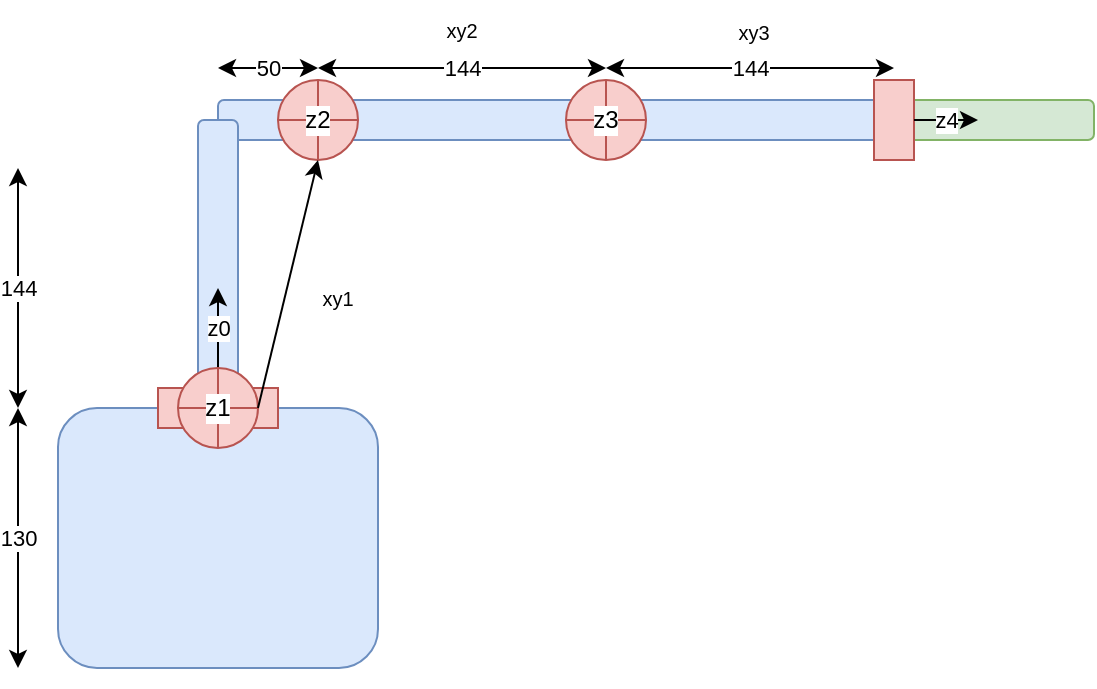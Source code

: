 <mxfile version="22.1.21" type="device" pages="4">
  <diagram name="Robot inicial" id="Ny4vs3DGVAd-yfsMKJ4n">
    <mxGraphModel dx="568" dy="332" grid="1" gridSize="10" guides="1" tooltips="1" connect="1" arrows="1" fold="1" page="1" pageScale="1" pageWidth="1100" pageHeight="850" math="0" shadow="0">
      <root>
        <mxCell id="qbFUbUMw8g4eD7Utf5S0-0" />
        <mxCell id="qbFUbUMw8g4eD7Utf5S0-1" parent="qbFUbUMw8g4eD7Utf5S0-0" />
        <mxCell id="qbFUbUMw8g4eD7Utf5S0-2" value="" style="rounded=1;whiteSpace=wrap;html=1;fillColor=#dae8fc;strokeColor=#6c8ebf;" parent="qbFUbUMw8g4eD7Utf5S0-1" vertex="1">
          <mxGeometry x="400" y="276" width="50" height="20" as="geometry" />
        </mxCell>
        <mxCell id="qbFUbUMw8g4eD7Utf5S0-3" value="" style="rounded=1;whiteSpace=wrap;html=1;fillColor=#dae8fc;strokeColor=#6c8ebf;" parent="qbFUbUMw8g4eD7Utf5S0-1" vertex="1">
          <mxGeometry x="390" y="286" width="20" height="144" as="geometry" />
        </mxCell>
        <mxCell id="qbFUbUMw8g4eD7Utf5S0-4" value="" style="rounded=1;whiteSpace=wrap;html=1;fillColor=#d5e8d4;strokeColor=#82b366;" parent="qbFUbUMw8g4eD7Utf5S0-1" vertex="1">
          <mxGeometry x="738" y="276" width="100" height="20" as="geometry" />
        </mxCell>
        <mxCell id="qbFUbUMw8g4eD7Utf5S0-5" value="" style="rounded=1;whiteSpace=wrap;html=1;fillColor=#dae8fc;strokeColor=#6c8ebf;" parent="qbFUbUMw8g4eD7Utf5S0-1" vertex="1">
          <mxGeometry x="450" y="276" width="144" height="20" as="geometry" />
        </mxCell>
        <mxCell id="qbFUbUMw8g4eD7Utf5S0-6" value="" style="rounded=1;whiteSpace=wrap;html=1;fillColor=#dae8fc;strokeColor=#6c8ebf;" parent="qbFUbUMw8g4eD7Utf5S0-1" vertex="1">
          <mxGeometry x="320" y="430" width="160" height="130" as="geometry" />
        </mxCell>
        <mxCell id="qbFUbUMw8g4eD7Utf5S0-7" value="" style="rounded=0;whiteSpace=wrap;html=1;fillColor=#f8cecc;strokeColor=#b85450;" parent="qbFUbUMw8g4eD7Utf5S0-1" vertex="1">
          <mxGeometry x="370" y="420" width="60" height="20" as="geometry" />
        </mxCell>
        <mxCell id="qbFUbUMw8g4eD7Utf5S0-8" value="" style="rounded=1;whiteSpace=wrap;html=1;fillColor=#dae8fc;strokeColor=#6c8ebf;" parent="qbFUbUMw8g4eD7Utf5S0-1" vertex="1">
          <mxGeometry x="594" y="276" width="144" height="20" as="geometry" />
        </mxCell>
        <mxCell id="qbFUbUMw8g4eD7Utf5S0-9" value="" style="rounded=0;whiteSpace=wrap;html=1;fillColor=#f8cecc;strokeColor=#b85450;" parent="qbFUbUMw8g4eD7Utf5S0-1" vertex="1">
          <mxGeometry x="728" y="266" width="20" height="40" as="geometry" />
        </mxCell>
        <mxCell id="qbFUbUMw8g4eD7Utf5S0-10" value="z0" style="endArrow=classic;html=1;rounded=0;" parent="qbFUbUMw8g4eD7Utf5S0-1" edge="1">
          <mxGeometry width="50" height="50" relative="1" as="geometry">
            <mxPoint x="400" y="410" as="sourcePoint" />
            <mxPoint x="400" y="370" as="targetPoint" />
          </mxGeometry>
        </mxCell>
        <mxCell id="qbFUbUMw8g4eD7Utf5S0-11" value="130" style="endArrow=classic;startArrow=classic;html=1;rounded=0;" parent="qbFUbUMw8g4eD7Utf5S0-1" edge="1">
          <mxGeometry width="50" height="50" relative="1" as="geometry">
            <mxPoint x="300" y="560" as="sourcePoint" />
            <mxPoint x="300" y="430" as="targetPoint" />
          </mxGeometry>
        </mxCell>
        <mxCell id="qbFUbUMw8g4eD7Utf5S0-12" value="144" style="endArrow=classic;startArrow=classic;html=1;rounded=0;" parent="qbFUbUMw8g4eD7Utf5S0-1" edge="1">
          <mxGeometry width="50" height="50" relative="1" as="geometry">
            <mxPoint x="300" y="430" as="sourcePoint" />
            <mxPoint x="300" y="310" as="targetPoint" />
          </mxGeometry>
        </mxCell>
        <mxCell id="qbFUbUMw8g4eD7Utf5S0-13" value="50" style="endArrow=classic;startArrow=classic;html=1;rounded=0;" parent="qbFUbUMw8g4eD7Utf5S0-1" edge="1">
          <mxGeometry width="50" height="50" relative="1" as="geometry">
            <mxPoint x="400" y="260" as="sourcePoint" />
            <mxPoint x="450" y="260" as="targetPoint" />
          </mxGeometry>
        </mxCell>
        <mxCell id="qbFUbUMw8g4eD7Utf5S0-14" value="144" style="endArrow=classic;startArrow=classic;html=1;rounded=0;" parent="qbFUbUMw8g4eD7Utf5S0-1" edge="1">
          <mxGeometry width="50" height="50" relative="1" as="geometry">
            <mxPoint x="450" y="260" as="sourcePoint" />
            <mxPoint x="594" y="260" as="targetPoint" />
          </mxGeometry>
        </mxCell>
        <mxCell id="qbFUbUMw8g4eD7Utf5S0-15" value="z4" style="endArrow=classic;html=1;rounded=0;exitX=1;exitY=0.5;exitDx=0;exitDy=0;" parent="qbFUbUMw8g4eD7Utf5S0-1" source="qbFUbUMw8g4eD7Utf5S0-9" edge="1">
          <mxGeometry width="50" height="50" relative="1" as="geometry">
            <mxPoint x="740" y="286" as="sourcePoint" />
            <mxPoint x="780" y="286" as="targetPoint" />
            <Array as="points" />
          </mxGeometry>
        </mxCell>
        <mxCell id="qbFUbUMw8g4eD7Utf5S0-16" value="z1" style="shape=orEllipse;perimeter=ellipsePerimeter;whiteSpace=wrap;html=1;backgroundOutline=1;fillColor=#f8cecc;strokeColor=#b85450;labelBackgroundColor=default;" parent="qbFUbUMw8g4eD7Utf5S0-1" vertex="1">
          <mxGeometry x="380" y="410" width="40" height="40" as="geometry" />
        </mxCell>
        <mxCell id="qbFUbUMw8g4eD7Utf5S0-17" value="z2" style="shape=orEllipse;perimeter=ellipsePerimeter;whiteSpace=wrap;html=1;backgroundOutline=1;fillColor=#f8cecc;strokeColor=#b85450;labelBackgroundColor=default;" parent="qbFUbUMw8g4eD7Utf5S0-1" vertex="1">
          <mxGeometry x="430" y="266" width="40" height="40" as="geometry" />
        </mxCell>
        <mxCell id="qbFUbUMw8g4eD7Utf5S0-18" value="z3" style="shape=orEllipse;perimeter=ellipsePerimeter;whiteSpace=wrap;html=1;backgroundOutline=1;fillColor=#f8cecc;strokeColor=#b85450;labelBackgroundColor=default;" parent="qbFUbUMw8g4eD7Utf5S0-1" vertex="1">
          <mxGeometry x="574" y="266" width="40" height="40" as="geometry" />
        </mxCell>
        <mxCell id="qbFUbUMw8g4eD7Utf5S0-21" value="144" style="endArrow=classic;startArrow=classic;html=1;rounded=0;endFill=1;startFill=1;" parent="qbFUbUMw8g4eD7Utf5S0-1" edge="1">
          <mxGeometry width="50" height="50" relative="1" as="geometry">
            <mxPoint x="594" y="260" as="sourcePoint" />
            <mxPoint x="738" y="260" as="targetPoint" />
          </mxGeometry>
        </mxCell>
        <mxCell id="3vfzfne6z-942LUkgVs6-2" value="" style="endArrow=classic;html=1;rounded=0;exitX=1;exitY=0.5;exitDx=0;exitDy=0;entryX=0.5;entryY=1;entryDx=0;entryDy=0;" parent="qbFUbUMw8g4eD7Utf5S0-1" edge="1" target="qbFUbUMw8g4eD7Utf5S0-17" source="qbFUbUMw8g4eD7Utf5S0-16">
          <mxGeometry width="50" height="50" relative="1" as="geometry">
            <mxPoint x="450" y="430" as="sourcePoint" />
            <mxPoint x="450" y="310" as="targetPoint" />
          </mxGeometry>
        </mxCell>
        <mxCell id="3vfzfne6z-942LUkgVs6-4" value="&lt;font style=&quot;font-size: 10px;&quot;&gt;xy1&lt;/font&gt;" style="text;html=1;align=center;verticalAlign=middle;whiteSpace=wrap;rounded=0;" parent="qbFUbUMw8g4eD7Utf5S0-1" vertex="1">
          <mxGeometry x="430" y="360" width="60" height="30" as="geometry" />
        </mxCell>
        <mxCell id="3vfzfne6z-942LUkgVs6-5" value="&lt;font style=&quot;font-size: 10px;&quot;&gt;xy2&lt;/font&gt;" style="text;html=1;align=center;verticalAlign=middle;whiteSpace=wrap;rounded=0;" parent="qbFUbUMw8g4eD7Utf5S0-1" vertex="1">
          <mxGeometry x="492" y="226" width="60" height="30" as="geometry" />
        </mxCell>
        <mxCell id="3vfzfne6z-942LUkgVs6-6" value="&lt;font style=&quot;font-size: 10px;&quot;&gt;xy3&lt;/font&gt;" style="text;html=1;align=center;verticalAlign=middle;whiteSpace=wrap;rounded=0;" parent="qbFUbUMw8g4eD7Utf5S0-1" vertex="1">
          <mxGeometry x="638" y="227" width="60" height="30" as="geometry" />
        </mxCell>
      </root>
    </mxGraphModel>
  </diagram>
  <diagram name="Robot Modelo" id="JLq60dZEtEeXuQgpwOKY">
    <mxGraphModel dx="811" dy="474" grid="1" gridSize="10" guides="1" tooltips="1" connect="1" arrows="1" fold="1" page="1" pageScale="1" pageWidth="1100" pageHeight="850" math="0" shadow="0">
      <root>
        <mxCell id="emqvxlYwTOZ11juxNe8C-0" />
        <mxCell id="emqvxlYwTOZ11juxNe8C-1" parent="emqvxlYwTOZ11juxNe8C-0" />
        <mxCell id="emqvxlYwTOZ11juxNe8C-2" value="" style="rounded=1;whiteSpace=wrap;html=1;fillColor=#dae8fc;strokeColor=#6c8ebf;" parent="emqvxlYwTOZ11juxNe8C-1" vertex="1">
          <mxGeometry x="400" y="276" width="50" height="20" as="geometry" />
        </mxCell>
        <mxCell id="emqvxlYwTOZ11juxNe8C-3" value="" style="rounded=1;whiteSpace=wrap;html=1;fillColor=#dae8fc;strokeColor=#6c8ebf;" parent="emqvxlYwTOZ11juxNe8C-1" vertex="1">
          <mxGeometry x="390" y="286" width="20" height="144" as="geometry" />
        </mxCell>
        <mxCell id="emqvxlYwTOZ11juxNe8C-4" value="" style="rounded=1;whiteSpace=wrap;html=1;fillColor=#d5e8d4;strokeColor=#82b366;" parent="emqvxlYwTOZ11juxNe8C-1" vertex="1">
          <mxGeometry x="738" y="276" width="100" height="20" as="geometry" />
        </mxCell>
        <mxCell id="emqvxlYwTOZ11juxNe8C-5" value="" style="rounded=1;whiteSpace=wrap;html=1;fillColor=#dae8fc;strokeColor=#6c8ebf;" parent="emqvxlYwTOZ11juxNe8C-1" vertex="1">
          <mxGeometry x="450" y="276" width="144" height="20" as="geometry" />
        </mxCell>
        <mxCell id="emqvxlYwTOZ11juxNe8C-6" value="" style="rounded=1;whiteSpace=wrap;html=1;fillColor=#dae8fc;strokeColor=#6c8ebf;" parent="emqvxlYwTOZ11juxNe8C-1" vertex="1">
          <mxGeometry x="320" y="430" width="160" height="130" as="geometry" />
        </mxCell>
        <mxCell id="emqvxlYwTOZ11juxNe8C-7" value="" style="rounded=0;whiteSpace=wrap;html=1;fillColor=#f8cecc;strokeColor=#b85450;" parent="emqvxlYwTOZ11juxNe8C-1" vertex="1">
          <mxGeometry x="370" y="420" width="60" height="20" as="geometry" />
        </mxCell>
        <mxCell id="emqvxlYwTOZ11juxNe8C-8" value="" style="rounded=1;whiteSpace=wrap;html=1;fillColor=#dae8fc;strokeColor=#6c8ebf;" parent="emqvxlYwTOZ11juxNe8C-1" vertex="1">
          <mxGeometry x="594" y="276" width="144" height="20" as="geometry" />
        </mxCell>
        <mxCell id="emqvxlYwTOZ11juxNe8C-9" value="" style="rounded=0;whiteSpace=wrap;html=1;fillColor=#f8cecc;strokeColor=#b85450;" parent="emqvxlYwTOZ11juxNe8C-1" vertex="1">
          <mxGeometry x="728" y="266" width="20" height="40" as="geometry" />
        </mxCell>
        <mxCell id="emqvxlYwTOZ11juxNe8C-10" value="z0" style="endArrow=classic;html=1;rounded=0;" parent="emqvxlYwTOZ11juxNe8C-1" edge="1">
          <mxGeometry width="50" height="50" relative="1" as="geometry">
            <mxPoint x="400" y="410" as="sourcePoint" />
            <mxPoint x="400" y="370" as="targetPoint" />
          </mxGeometry>
        </mxCell>
        <mxCell id="emqvxlYwTOZ11juxNe8C-11" value="130" style="endArrow=classic;startArrow=classic;html=1;rounded=0;" parent="emqvxlYwTOZ11juxNe8C-1" edge="1">
          <mxGeometry width="50" height="50" relative="1" as="geometry">
            <mxPoint x="300" y="560" as="sourcePoint" />
            <mxPoint x="300" y="430" as="targetPoint" />
          </mxGeometry>
        </mxCell>
        <mxCell id="emqvxlYwTOZ11juxNe8C-12" value="144" style="endArrow=classic;startArrow=classic;html=1;rounded=0;" parent="emqvxlYwTOZ11juxNe8C-1" edge="1">
          <mxGeometry width="50" height="50" relative="1" as="geometry">
            <mxPoint x="300" y="430" as="sourcePoint" />
            <mxPoint x="300" y="310" as="targetPoint" />
          </mxGeometry>
        </mxCell>
        <mxCell id="emqvxlYwTOZ11juxNe8C-13" value="50" style="endArrow=classic;startArrow=classic;html=1;rounded=0;" parent="emqvxlYwTOZ11juxNe8C-1" edge="1">
          <mxGeometry width="50" height="50" relative="1" as="geometry">
            <mxPoint x="400" y="260" as="sourcePoint" />
            <mxPoint x="450" y="260" as="targetPoint" />
          </mxGeometry>
        </mxCell>
        <mxCell id="emqvxlYwTOZ11juxNe8C-14" value="144" style="endArrow=classic;startArrow=classic;html=1;rounded=0;" parent="emqvxlYwTOZ11juxNe8C-1" edge="1">
          <mxGeometry width="50" height="50" relative="1" as="geometry">
            <mxPoint x="450" y="260" as="sourcePoint" />
            <mxPoint x="594" y="260" as="targetPoint" />
          </mxGeometry>
        </mxCell>
        <mxCell id="emqvxlYwTOZ11juxNe8C-16" value="z4" style="endArrow=classic;html=1;rounded=0;exitX=1;exitY=0.5;exitDx=0;exitDy=0;" parent="emqvxlYwTOZ11juxNe8C-1" source="emqvxlYwTOZ11juxNe8C-9" edge="1">
          <mxGeometry width="50" height="50" relative="1" as="geometry">
            <mxPoint x="740" y="286" as="sourcePoint" />
            <mxPoint x="780" y="286" as="targetPoint" />
            <Array as="points" />
          </mxGeometry>
        </mxCell>
        <mxCell id="emqvxlYwTOZ11juxNe8C-17" value="z1" style="shape=orEllipse;perimeter=ellipsePerimeter;whiteSpace=wrap;html=1;backgroundOutline=1;fillColor=#f8cecc;strokeColor=#b85450;labelBackgroundColor=default;" parent="emqvxlYwTOZ11juxNe8C-1" vertex="1">
          <mxGeometry x="380" y="410" width="40" height="40" as="geometry" />
        </mxCell>
        <mxCell id="emqvxlYwTOZ11juxNe8C-18" value="z2" style="shape=orEllipse;perimeter=ellipsePerimeter;whiteSpace=wrap;html=1;backgroundOutline=1;fillColor=#f8cecc;strokeColor=#b85450;labelBackgroundColor=default;" parent="emqvxlYwTOZ11juxNe8C-1" vertex="1">
          <mxGeometry x="430" y="266" width="40" height="40" as="geometry" />
        </mxCell>
        <mxCell id="emqvxlYwTOZ11juxNe8C-19" value="z3" style="shape=orEllipse;perimeter=ellipsePerimeter;whiteSpace=wrap;html=1;backgroundOutline=1;fillColor=#f8cecc;strokeColor=#b85450;labelBackgroundColor=default;" parent="emqvxlYwTOZ11juxNe8C-1" vertex="1">
          <mxGeometry x="574" y="266" width="40" height="40" as="geometry" />
        </mxCell>
        <mxCell id="MKcAdbZc0ZUTMHucmN8z-0" value="T1" style="endArrow=none;html=1;rounded=0;exitX=0.502;exitY=0.495;exitDx=0;exitDy=0;exitPerimeter=0;entryX=0.498;entryY=0.495;entryDx=0;entryDy=0;entryPerimeter=0;" parent="emqvxlYwTOZ11juxNe8C-1" source="emqvxlYwTOZ11juxNe8C-17" target="emqvxlYwTOZ11juxNe8C-18" edge="1">
          <mxGeometry width="50" height="50" relative="1" as="geometry">
            <mxPoint x="490" y="420" as="sourcePoint" />
            <mxPoint x="580" y="420" as="targetPoint" />
          </mxGeometry>
        </mxCell>
        <mxCell id="JJ2KJQA7IF1ZhLUbpcBQ-0" value="A1 = sqrt(144^2+50^2)" style="endArrow=blockThin;html=1;rounded=0;exitX=0.502;exitY=0.495;exitDx=0;exitDy=0;exitPerimeter=0;entryX=0.498;entryY=0.495;entryDx=0;entryDy=0;entryPerimeter=0;startArrow=blockThin;startFill=1;endFill=1;" parent="emqvxlYwTOZ11juxNe8C-1" edge="1">
          <mxGeometry x="0.193" y="-61" width="50" height="50" relative="1" as="geometry">
            <mxPoint x="413" y="436" as="sourcePoint" />
            <mxPoint x="463" y="292" as="targetPoint" />
            <mxPoint as="offset" />
          </mxGeometry>
        </mxCell>
        <mxCell id="dUwF36JrPIe3rAWJK66I-0" value="144" style="endArrow=classic;startArrow=classic;html=1;rounded=0;endFill=1;startFill=1;" parent="emqvxlYwTOZ11juxNe8C-1" edge="1">
          <mxGeometry width="50" height="50" relative="1" as="geometry">
            <mxPoint x="594" y="260" as="sourcePoint" />
            <mxPoint x="738" y="260" as="targetPoint" />
          </mxGeometry>
        </mxCell>
      </root>
    </mxGraphModel>
  </diagram>
  <diagram name="Robot extendido" id="0PknV8slN1T9c9Iy5URj">
    <mxGraphModel dx="1420" dy="830" grid="1" gridSize="10" guides="1" tooltips="1" connect="1" arrows="1" fold="1" page="1" pageScale="1" pageWidth="1100" pageHeight="850" math="0" shadow="0">
      <root>
        <mxCell id="rxWHiTYlrlsDjyi4Nc8P-0" />
        <mxCell id="rxWHiTYlrlsDjyi4Nc8P-1" parent="rxWHiTYlrlsDjyi4Nc8P-0" />
        <mxCell id="rxWHiTYlrlsDjyi4Nc8P-2" value="" style="rounded=1;whiteSpace=wrap;html=1;fillColor=#dae8fc;strokeColor=#6c8ebf;direction=south;" parent="rxWHiTYlrlsDjyi4Nc8P-1" vertex="1">
          <mxGeometry x="534" y="430" width="20" height="50" as="geometry" />
        </mxCell>
        <mxCell id="rxWHiTYlrlsDjyi4Nc8P-3" value="" style="rounded=1;whiteSpace=wrap;html=1;fillColor=#dae8fc;strokeColor=#6c8ebf;direction=south;" parent="rxWHiTYlrlsDjyi4Nc8P-1" vertex="1">
          <mxGeometry x="400" y="420" width="144" height="20" as="geometry" />
        </mxCell>
        <mxCell id="rxWHiTYlrlsDjyi4Nc8P-4" value="" style="rounded=1;whiteSpace=wrap;html=1;fillColor=#d5e8d4;strokeColor=#82b366;" parent="rxWHiTYlrlsDjyi4Nc8P-1" vertex="1">
          <mxGeometry x="832" y="470" width="100" height="20" as="geometry" />
        </mxCell>
        <mxCell id="rxWHiTYlrlsDjyi4Nc8P-5" value="" style="rounded=1;whiteSpace=wrap;html=1;fillColor=#dae8fc;strokeColor=#6c8ebf;" parent="rxWHiTYlrlsDjyi4Nc8P-1" vertex="1">
          <mxGeometry x="544" y="470" width="144" height="20" as="geometry" />
        </mxCell>
        <mxCell id="rxWHiTYlrlsDjyi4Nc8P-6" value="" style="rounded=1;whiteSpace=wrap;html=1;fillColor=#dae8fc;strokeColor=#6c8ebf;" parent="rxWHiTYlrlsDjyi4Nc8P-1" vertex="1">
          <mxGeometry x="320" y="430" width="160" height="130" as="geometry" />
        </mxCell>
        <mxCell id="rxWHiTYlrlsDjyi4Nc8P-7" value="" style="rounded=0;whiteSpace=wrap;html=1;fillColor=#f8cecc;strokeColor=#b85450;" parent="rxWHiTYlrlsDjyi4Nc8P-1" vertex="1">
          <mxGeometry x="370" y="420" width="60" height="20" as="geometry" />
        </mxCell>
        <mxCell id="rxWHiTYlrlsDjyi4Nc8P-8" value="" style="rounded=1;whiteSpace=wrap;html=1;fillColor=#dae8fc;strokeColor=#6c8ebf;" parent="rxWHiTYlrlsDjyi4Nc8P-1" vertex="1">
          <mxGeometry x="688" y="470" width="144" height="20" as="geometry" />
        </mxCell>
        <mxCell id="rxWHiTYlrlsDjyi4Nc8P-9" value="" style="rounded=0;whiteSpace=wrap;html=1;fillColor=#f8cecc;strokeColor=#b85450;" parent="rxWHiTYlrlsDjyi4Nc8P-1" vertex="1">
          <mxGeometry x="822" y="460" width="20" height="40" as="geometry" />
        </mxCell>
        <mxCell id="rxWHiTYlrlsDjyi4Nc8P-10" value="z0" style="endArrow=classic;html=1;rounded=0;" parent="rxWHiTYlrlsDjyi4Nc8P-1" edge="1">
          <mxGeometry width="50" height="50" relative="1" as="geometry">
            <mxPoint x="400" y="410" as="sourcePoint" />
            <mxPoint x="400" y="370" as="targetPoint" />
          </mxGeometry>
        </mxCell>
        <mxCell id="rxWHiTYlrlsDjyi4Nc8P-12" value="144" style="endArrow=classic;startArrow=classic;html=1;rounded=0;" parent="rxWHiTYlrlsDjyi4Nc8P-1" edge="1">
          <mxGeometry width="50" height="50" relative="1" as="geometry">
            <mxPoint x="400" y="400" as="sourcePoint" />
            <mxPoint x="544" y="400" as="targetPoint" />
          </mxGeometry>
        </mxCell>
        <mxCell id="rxWHiTYlrlsDjyi4Nc8P-13" value="50" style="endArrow=classic;startArrow=classic;html=1;rounded=0;" parent="rxWHiTYlrlsDjyi4Nc8P-1" edge="1">
          <mxGeometry width="50" height="50" relative="1" as="geometry">
            <mxPoint x="574" y="480" as="sourcePoint" />
            <mxPoint x="574" y="430" as="targetPoint" />
          </mxGeometry>
        </mxCell>
        <mxCell id="rxWHiTYlrlsDjyi4Nc8P-16" value="z1" style="shape=orEllipse;perimeter=ellipsePerimeter;whiteSpace=wrap;html=1;backgroundOutline=1;fillColor=#f8cecc;strokeColor=#b85450;labelBackgroundColor=default;" parent="rxWHiTYlrlsDjyi4Nc8P-1" vertex="1">
          <mxGeometry x="380" y="410" width="40" height="40" as="geometry" />
        </mxCell>
        <mxCell id="rxWHiTYlrlsDjyi4Nc8P-17" value="z2" style="shape=orEllipse;perimeter=ellipsePerimeter;whiteSpace=wrap;html=1;backgroundOutline=1;fillColor=#f8cecc;strokeColor=#b85450;labelBackgroundColor=default;" parent="rxWHiTYlrlsDjyi4Nc8P-1" vertex="1">
          <mxGeometry x="524" y="460" width="40" height="40" as="geometry" />
        </mxCell>
        <mxCell id="rxWHiTYlrlsDjyi4Nc8P-18" value="" style="shape=orEllipse;perimeter=ellipsePerimeter;whiteSpace=wrap;html=1;backgroundOutline=1;fillColor=#f8cecc;strokeColor=#b85450;labelBackgroundColor=default;" parent="rxWHiTYlrlsDjyi4Nc8P-1" vertex="1">
          <mxGeometry x="668" y="460" width="40" height="40" as="geometry" />
        </mxCell>
        <mxCell id="rxWHiTYlrlsDjyi4Nc8P-19" value="T1" style="endArrow=none;html=1;rounded=0;exitX=0.502;exitY=0.495;exitDx=0;exitDy=0;exitPerimeter=0;entryX=0.498;entryY=0.495;entryDx=0;entryDy=0;entryPerimeter=0;" parent="rxWHiTYlrlsDjyi4Nc8P-1" source="rxWHiTYlrlsDjyi4Nc8P-16" target="rxWHiTYlrlsDjyi4Nc8P-17" edge="1">
          <mxGeometry width="50" height="50" relative="1" as="geometry">
            <mxPoint x="490" y="420" as="sourcePoint" />
            <mxPoint x="580" y="420" as="targetPoint" />
          </mxGeometry>
        </mxCell>
        <mxCell id="OyIT9SRn1_gmPi26Dz-v-0" value="A1" style="endArrow=none;html=1;rounded=0;exitX=0.502;exitY=0.495;exitDx=0;exitDy=0;exitPerimeter=0;entryX=0.498;entryY=0.495;entryDx=0;entryDy=0;entryPerimeter=0;" parent="rxWHiTYlrlsDjyi4Nc8P-1" edge="1">
          <mxGeometry width="50" height="50" relative="1" as="geometry">
            <mxPoint x="400" y="450" as="sourcePoint" />
            <mxPoint x="544" y="500" as="targetPoint" />
          </mxGeometry>
        </mxCell>
        <mxCell id="OyIT9SRn1_gmPi26Dz-v-1" value="" style="endArrow=none;dashed=1;html=1;dashPattern=1 3;strokeWidth=2;rounded=0;exitX=0.504;exitY=0.5;exitDx=0;exitDy=0;exitPerimeter=0;" parent="rxWHiTYlrlsDjyi4Nc8P-1" source="rxWHiTYlrlsDjyi4Nc8P-16" edge="1">
          <mxGeometry width="50" height="50" relative="1" as="geometry">
            <mxPoint x="610" y="350" as="sourcePoint" />
            <mxPoint x="640" y="430" as="targetPoint" />
          </mxGeometry>
        </mxCell>
        <mxCell id="OyIT9SRn1_gmPi26Dz-v-2" value="O1min" style="endArrow=none;html=1;rounded=0;strokeColor=default;curved=1;" parent="rxWHiTYlrlsDjyi4Nc8P-1" edge="1">
          <mxGeometry width="50" height="50" relative="1" as="geometry">
            <mxPoint x="490" y="460" as="sourcePoint" />
            <mxPoint x="500" y="430" as="targetPoint" />
            <Array as="points">
              <mxPoint x="500" y="450" />
            </Array>
          </mxGeometry>
        </mxCell>
      </root>
    </mxGraphModel>
  </diagram>
  <diagram name="Robot contraido" id="M0ph3BRO7jmvb6QjSnYe">
    <mxGraphModel dx="1420" dy="830" grid="1" gridSize="10" guides="1" tooltips="1" connect="1" arrows="1" fold="1" page="1" pageScale="1" pageWidth="1100" pageHeight="850" math="0" shadow="0">
      <root>
        <mxCell id="M7VPLjR3g-nJ-GxLjkU4-0" />
        <mxCell id="M7VPLjR3g-nJ-GxLjkU4-1" parent="M7VPLjR3g-nJ-GxLjkU4-0" />
        <mxCell id="M7VPLjR3g-nJ-GxLjkU4-6" value="" style="rounded=1;whiteSpace=wrap;html=1;fillColor=#dae8fc;strokeColor=#6c8ebf;" parent="M7VPLjR3g-nJ-GxLjkU4-1" vertex="1">
          <mxGeometry x="320" y="430" width="160" height="130" as="geometry" />
        </mxCell>
        <mxCell id="M7VPLjR3g-nJ-GxLjkU4-2" value="" style="rounded=1;whiteSpace=wrap;html=1;fillColor=#dae8fc;strokeColor=#6c8ebf;direction=south;" parent="M7VPLjR3g-nJ-GxLjkU4-1" vertex="1">
          <mxGeometry x="246" y="380" width="20" height="50" as="geometry" />
        </mxCell>
        <mxCell id="M7VPLjR3g-nJ-GxLjkU4-3" value="" style="rounded=1;whiteSpace=wrap;html=1;fillColor=#dae8fc;strokeColor=#6c8ebf;direction=north;" parent="M7VPLjR3g-nJ-GxLjkU4-1" vertex="1">
          <mxGeometry x="256" y="420" width="144" height="20" as="geometry" />
        </mxCell>
        <mxCell id="M7VPLjR3g-nJ-GxLjkU4-4" value="" style="rounded=1;whiteSpace=wrap;html=1;fillColor=#d5e8d4;strokeColor=#82b366;" parent="M7VPLjR3g-nJ-GxLjkU4-1" vertex="1">
          <mxGeometry x="544" y="370" width="100" height="20" as="geometry" />
        </mxCell>
        <mxCell id="M7VPLjR3g-nJ-GxLjkU4-5" value="" style="rounded=1;whiteSpace=wrap;html=1;fillColor=#dae8fc;strokeColor=#6c8ebf;" parent="M7VPLjR3g-nJ-GxLjkU4-1" vertex="1">
          <mxGeometry x="256" y="370" width="144" height="20" as="geometry" />
        </mxCell>
        <mxCell id="M7VPLjR3g-nJ-GxLjkU4-7" value="" style="rounded=0;whiteSpace=wrap;html=1;fillColor=#f8cecc;strokeColor=#b85450;" parent="M7VPLjR3g-nJ-GxLjkU4-1" vertex="1">
          <mxGeometry x="370" y="420" width="60" height="20" as="geometry" />
        </mxCell>
        <mxCell id="M7VPLjR3g-nJ-GxLjkU4-8" value="" style="rounded=1;whiteSpace=wrap;html=1;fillColor=#dae8fc;strokeColor=#6c8ebf;" parent="M7VPLjR3g-nJ-GxLjkU4-1" vertex="1">
          <mxGeometry x="400" y="370" width="144" height="20" as="geometry" />
        </mxCell>
        <mxCell id="M7VPLjR3g-nJ-GxLjkU4-9" value="" style="rounded=0;whiteSpace=wrap;html=1;fillColor=#f8cecc;strokeColor=#b85450;" parent="M7VPLjR3g-nJ-GxLjkU4-1" vertex="1">
          <mxGeometry x="534" y="360" width="20" height="40" as="geometry" />
        </mxCell>
        <mxCell id="M7VPLjR3g-nJ-GxLjkU4-13" value="50" style="endArrow=classic;startArrow=classic;html=1;rounded=0;" parent="M7VPLjR3g-nJ-GxLjkU4-1" edge="1">
          <mxGeometry width="50" height="50" relative="1" as="geometry">
            <mxPoint x="230" y="430" as="sourcePoint" />
            <mxPoint x="230" y="380" as="targetPoint" />
          </mxGeometry>
        </mxCell>
        <mxCell id="M7VPLjR3g-nJ-GxLjkU4-14" value="144" style="endArrow=classic;startArrow=classic;html=1;rounded=0;" parent="M7VPLjR3g-nJ-GxLjkU4-1" edge="1">
          <mxGeometry width="50" height="50" relative="1" as="geometry">
            <mxPoint x="256" y="460" as="sourcePoint" />
            <mxPoint x="400" y="460" as="targetPoint" />
          </mxGeometry>
        </mxCell>
        <mxCell id="M7VPLjR3g-nJ-GxLjkU4-16" value="z1" style="shape=orEllipse;perimeter=ellipsePerimeter;whiteSpace=wrap;html=1;backgroundOutline=1;fillColor=#f8cecc;strokeColor=#b85450;labelBackgroundColor=default;" parent="M7VPLjR3g-nJ-GxLjkU4-1" vertex="1">
          <mxGeometry x="380" y="410" width="40" height="40" as="geometry" />
        </mxCell>
        <mxCell id="M7VPLjR3g-nJ-GxLjkU4-17" value="z2" style="shape=orEllipse;perimeter=ellipsePerimeter;whiteSpace=wrap;html=1;backgroundOutline=1;fillColor=#f8cecc;strokeColor=#b85450;labelBackgroundColor=default;" parent="M7VPLjR3g-nJ-GxLjkU4-1" vertex="1">
          <mxGeometry x="236" y="360" width="40" height="40" as="geometry" />
        </mxCell>
        <mxCell id="M7VPLjR3g-nJ-GxLjkU4-18" value="" style="shape=orEllipse;perimeter=ellipsePerimeter;whiteSpace=wrap;html=1;backgroundOutline=1;fillColor=#f8cecc;strokeColor=#b85450;labelBackgroundColor=default;" parent="M7VPLjR3g-nJ-GxLjkU4-1" vertex="1">
          <mxGeometry x="380" y="360" width="40" height="40" as="geometry" />
        </mxCell>
        <mxCell id="M7VPLjR3g-nJ-GxLjkU4-19" value="T1" style="endArrow=none;html=1;rounded=0;exitX=0.502;exitY=0.495;exitDx=0;exitDy=0;exitPerimeter=0;entryX=0.498;entryY=0.495;entryDx=0;entryDy=0;entryPerimeter=0;" parent="M7VPLjR3g-nJ-GxLjkU4-1" source="M7VPLjR3g-nJ-GxLjkU4-16" target="M7VPLjR3g-nJ-GxLjkU4-17" edge="1">
          <mxGeometry width="50" height="50" relative="1" as="geometry">
            <mxPoint x="490" y="420" as="sourcePoint" />
            <mxPoint x="580" y="420" as="targetPoint" />
          </mxGeometry>
        </mxCell>
        <mxCell id="M7VPLjR3g-nJ-GxLjkU4-20" value="144" style="endArrow=classic;startArrow=classic;html=1;rounded=0;endFill=1;startFill=1;" parent="M7VPLjR3g-nJ-GxLjkU4-1" edge="1">
          <mxGeometry width="50" height="50" relative="1" as="geometry">
            <mxPoint x="256" y="350" as="sourcePoint" />
            <mxPoint x="400" y="350" as="targetPoint" />
          </mxGeometry>
        </mxCell>
        <mxCell id="M7VPLjR3g-nJ-GxLjkU4-22" value="" style="endArrow=none;dashed=1;html=1;dashPattern=1 3;strokeWidth=2;rounded=0;exitX=0.504;exitY=0.5;exitDx=0;exitDy=0;exitPerimeter=0;" parent="M7VPLjR3g-nJ-GxLjkU4-1" source="M7VPLjR3g-nJ-GxLjkU4-16" edge="1">
          <mxGeometry width="50" height="50" relative="1" as="geometry">
            <mxPoint x="610" y="350" as="sourcePoint" />
            <mxPoint x="160" y="430" as="targetPoint" />
          </mxGeometry>
        </mxCell>
        <mxCell id="M7VPLjR3g-nJ-GxLjkU4-23" value="O1max" style="endArrow=none;html=1;rounded=0;strokeColor=default;curved=1;" parent="M7VPLjR3g-nJ-GxLjkU4-1" edge="1">
          <mxGeometry width="50" height="50" relative="1" as="geometry">
            <mxPoint x="286" y="430" as="sourcePoint" />
            <mxPoint x="290" y="390" as="targetPoint" />
            <Array as="points">
              <mxPoint x="276" y="410" />
            </Array>
          </mxGeometry>
        </mxCell>
      </root>
    </mxGraphModel>
  </diagram>
</mxfile>
